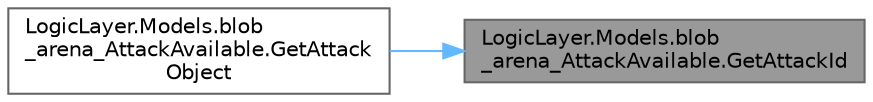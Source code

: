 digraph "LogicLayer.Models.blob_arena_AttackAvailable.GetAttackId"
{
 // LATEX_PDF_SIZE
  bgcolor="transparent";
  edge [fontname=Helvetica,fontsize=10,labelfontname=Helvetica,labelfontsize=10];
  node [fontname=Helvetica,fontsize=10,shape=box,height=0.2,width=0.4];
  rankdir="RL";
  Node1 [id="Node000001",label="LogicLayer.Models.blob\l_arena_AttackAvailable.GetAttackId",height=0.2,width=0.4,color="gray40", fillcolor="grey60", style="filled", fontcolor="black",tooltip="Retrieves the attack ID."];
  Node1 -> Node2 [id="edge1_Node000001_Node000002",dir="back",color="steelblue1",style="solid",tooltip=" "];
  Node2 [id="Node000002",label="LogicLayer.Models.blob\l_arena_AttackAvailable.GetAttack\lObject",height=0.2,width=0.4,color="grey40", fillcolor="white", style="filled",URL="$class_logic_layer_1_1_models_1_1blob__arena___attack_available.html#a9a0c65bae85df73c1789a07e3aa1a71f",tooltip="Retrieves the IAttack."];
}

